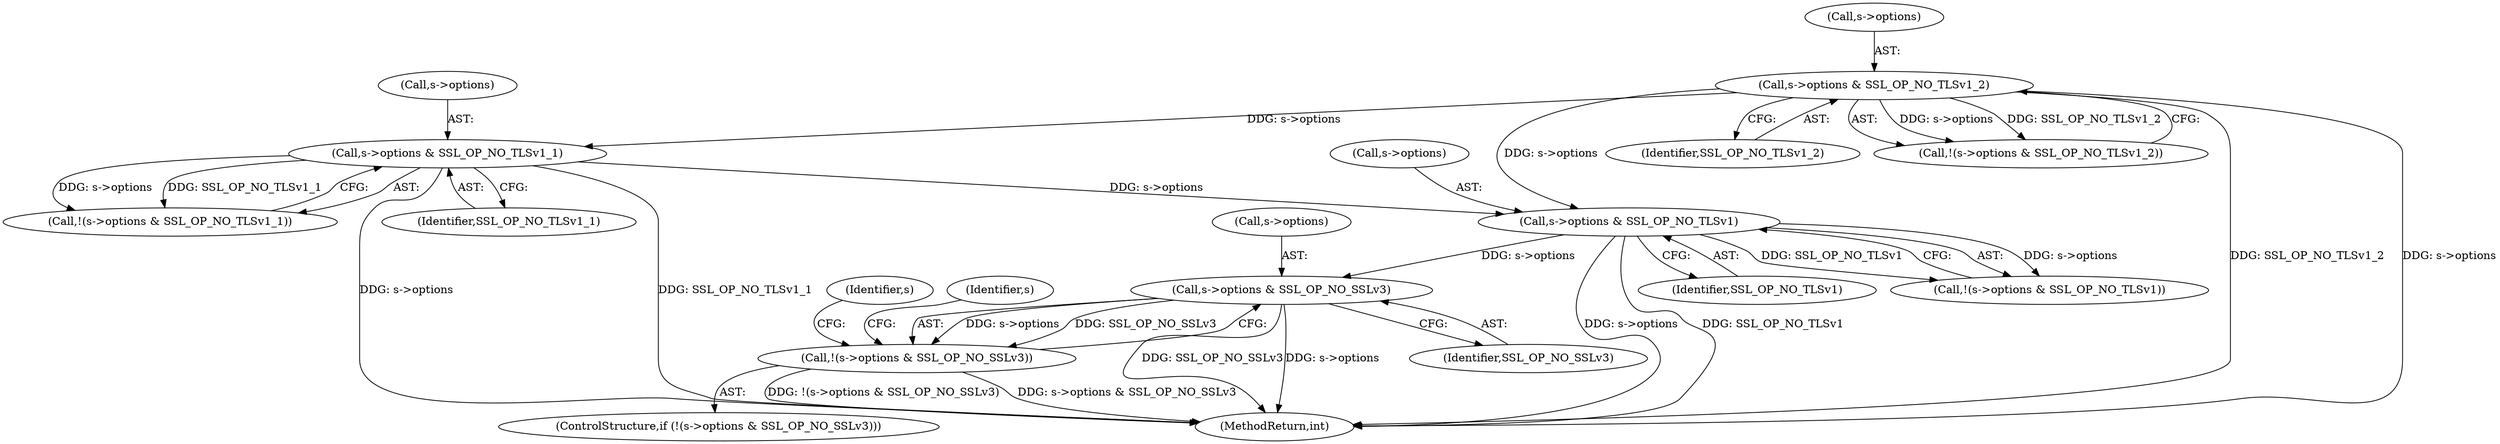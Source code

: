 digraph "0_openssl_26a59d9b46574e457870197dffa802871b4c8fc7_0@pointer" {
"1000580" [label="(Call,s->options & SSL_OP_NO_SSLv3)"];
"1000563" [label="(Call,s->options & SSL_OP_NO_TLSv1)"];
"1000523" [label="(Call,s->options & SSL_OP_NO_TLSv1_2)"];
"1000546" [label="(Call,s->options & SSL_OP_NO_TLSv1_1)"];
"1000579" [label="(Call,!(s->options & SSL_OP_NO_SSLv3))"];
"1000578" [label="(ControlStructure,if (!(s->options & SSL_OP_NO_SSLv3)))"];
"1000563" [label="(Call,s->options & SSL_OP_NO_TLSv1)"];
"1000547" [label="(Call,s->options)"];
"1000562" [label="(Call,!(s->options & SSL_OP_NO_TLSv1))"];
"1000689" [label="(Identifier,s)"];
"1000567" [label="(Identifier,SSL_OP_NO_TLSv1)"];
"1000527" [label="(Identifier,SSL_OP_NO_TLSv1_2)"];
"1000564" [label="(Call,s->options)"];
"1000581" [label="(Call,s->options)"];
"1000522" [label="(Call,!(s->options & SSL_OP_NO_TLSv1_2))"];
"1000523" [label="(Call,s->options & SSL_OP_NO_TLSv1_2)"];
"1000524" [label="(Call,s->options)"];
"1000545" [label="(Call,!(s->options & SSL_OP_NO_TLSv1_1))"];
"1000550" [label="(Identifier,SSL_OP_NO_TLSv1_1)"];
"1000584" [label="(Identifier,SSL_OP_NO_SSLv3)"];
"1000579" [label="(Call,!(s->options & SSL_OP_NO_SSLv3))"];
"1001274" [label="(MethodReturn,int)"];
"1000546" [label="(Call,s->options & SSL_OP_NO_TLSv1_1)"];
"1000580" [label="(Call,s->options & SSL_OP_NO_SSLv3)"];
"1000588" [label="(Identifier,s)"];
"1000580" -> "1000579"  [label="AST: "];
"1000580" -> "1000584"  [label="CFG: "];
"1000581" -> "1000580"  [label="AST: "];
"1000584" -> "1000580"  [label="AST: "];
"1000579" -> "1000580"  [label="CFG: "];
"1000580" -> "1001274"  [label="DDG: SSL_OP_NO_SSLv3"];
"1000580" -> "1001274"  [label="DDG: s->options"];
"1000580" -> "1000579"  [label="DDG: s->options"];
"1000580" -> "1000579"  [label="DDG: SSL_OP_NO_SSLv3"];
"1000563" -> "1000580"  [label="DDG: s->options"];
"1000563" -> "1000562"  [label="AST: "];
"1000563" -> "1000567"  [label="CFG: "];
"1000564" -> "1000563"  [label="AST: "];
"1000567" -> "1000563"  [label="AST: "];
"1000562" -> "1000563"  [label="CFG: "];
"1000563" -> "1001274"  [label="DDG: SSL_OP_NO_TLSv1"];
"1000563" -> "1001274"  [label="DDG: s->options"];
"1000563" -> "1000562"  [label="DDG: s->options"];
"1000563" -> "1000562"  [label="DDG: SSL_OP_NO_TLSv1"];
"1000523" -> "1000563"  [label="DDG: s->options"];
"1000546" -> "1000563"  [label="DDG: s->options"];
"1000523" -> "1000522"  [label="AST: "];
"1000523" -> "1000527"  [label="CFG: "];
"1000524" -> "1000523"  [label="AST: "];
"1000527" -> "1000523"  [label="AST: "];
"1000522" -> "1000523"  [label="CFG: "];
"1000523" -> "1001274"  [label="DDG: s->options"];
"1000523" -> "1001274"  [label="DDG: SSL_OP_NO_TLSv1_2"];
"1000523" -> "1000522"  [label="DDG: s->options"];
"1000523" -> "1000522"  [label="DDG: SSL_OP_NO_TLSv1_2"];
"1000523" -> "1000546"  [label="DDG: s->options"];
"1000546" -> "1000545"  [label="AST: "];
"1000546" -> "1000550"  [label="CFG: "];
"1000547" -> "1000546"  [label="AST: "];
"1000550" -> "1000546"  [label="AST: "];
"1000545" -> "1000546"  [label="CFG: "];
"1000546" -> "1001274"  [label="DDG: SSL_OP_NO_TLSv1_1"];
"1000546" -> "1001274"  [label="DDG: s->options"];
"1000546" -> "1000545"  [label="DDG: s->options"];
"1000546" -> "1000545"  [label="DDG: SSL_OP_NO_TLSv1_1"];
"1000579" -> "1000578"  [label="AST: "];
"1000588" -> "1000579"  [label="CFG: "];
"1000689" -> "1000579"  [label="CFG: "];
"1000579" -> "1001274"  [label="DDG: !(s->options & SSL_OP_NO_SSLv3)"];
"1000579" -> "1001274"  [label="DDG: s->options & SSL_OP_NO_SSLv3"];
}
